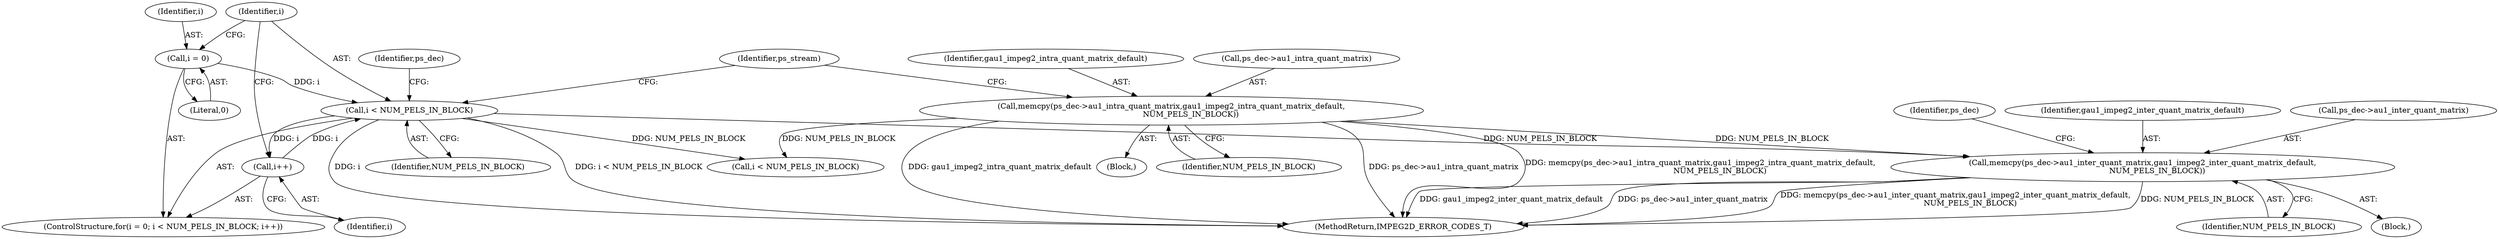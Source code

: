digraph "0_Android_bef16671c891e16f25a7b174bc528eea109357be@API" {
"1000425" [label="(Call,memcpy(ps_dec->au1_inter_quant_matrix,gau1_impeg2_inter_quant_matrix_default,\n            NUM_PELS_IN_BLOCK))"];
"1000387" [label="(Call,memcpy(ps_dec->au1_intra_quant_matrix,gau1_impeg2_intra_quant_matrix_default,\n                NUM_PELS_IN_BLOCK))"];
"1000366" [label="(Call,i < NUM_PELS_IN_BLOCK)"];
"1000369" [label="(Call,i++)"];
"1000363" [label="(Call,i = 0)"];
"1000432" [label="(Identifier,ps_dec)"];
"1000404" [label="(Call,i < NUM_PELS_IN_BLOCK)"];
"1000365" [label="(Literal,0)"];
"1000362" [label="(ControlStructure,for(i = 0; i < NUM_PELS_IN_BLOCK; i++))"];
"1000430" [label="(Identifier,NUM_PELS_IN_BLOCK)"];
"1000375" [label="(Identifier,ps_dec)"];
"1000387" [label="(Call,memcpy(ps_dec->au1_intra_quant_matrix,gau1_impeg2_intra_quant_matrix_default,\n                NUM_PELS_IN_BLOCK))"];
"1000370" [label="(Identifier,i)"];
"1000364" [label="(Identifier,i)"];
"1000396" [label="(Identifier,ps_stream)"];
"1000392" [label="(Identifier,NUM_PELS_IN_BLOCK)"];
"1000388" [label="(Call,ps_dec->au1_intra_quant_matrix)"];
"1000367" [label="(Identifier,i)"];
"1000424" [label="(Block,)"];
"1000391" [label="(Identifier,gau1_impeg2_intra_quant_matrix_default)"];
"1000429" [label="(Identifier,gau1_impeg2_inter_quant_matrix_default)"];
"1000363" [label="(Call,i = 0)"];
"1000426" [label="(Call,ps_dec->au1_inter_quant_matrix)"];
"1000437" [label="(MethodReturn,IMPEG2D_ERROR_CODES_T)"];
"1000368" [label="(Identifier,NUM_PELS_IN_BLOCK)"];
"1000386" [label="(Block,)"];
"1000366" [label="(Call,i < NUM_PELS_IN_BLOCK)"];
"1000369" [label="(Call,i++)"];
"1000425" [label="(Call,memcpy(ps_dec->au1_inter_quant_matrix,gau1_impeg2_inter_quant_matrix_default,\n            NUM_PELS_IN_BLOCK))"];
"1000425" -> "1000424"  [label="AST: "];
"1000425" -> "1000430"  [label="CFG: "];
"1000426" -> "1000425"  [label="AST: "];
"1000429" -> "1000425"  [label="AST: "];
"1000430" -> "1000425"  [label="AST: "];
"1000432" -> "1000425"  [label="CFG: "];
"1000425" -> "1000437"  [label="DDG: ps_dec->au1_inter_quant_matrix"];
"1000425" -> "1000437"  [label="DDG: memcpy(ps_dec->au1_inter_quant_matrix,gau1_impeg2_inter_quant_matrix_default,\n            NUM_PELS_IN_BLOCK)"];
"1000425" -> "1000437"  [label="DDG: NUM_PELS_IN_BLOCK"];
"1000425" -> "1000437"  [label="DDG: gau1_impeg2_inter_quant_matrix_default"];
"1000387" -> "1000425"  [label="DDG: NUM_PELS_IN_BLOCK"];
"1000366" -> "1000425"  [label="DDG: NUM_PELS_IN_BLOCK"];
"1000387" -> "1000386"  [label="AST: "];
"1000387" -> "1000392"  [label="CFG: "];
"1000388" -> "1000387"  [label="AST: "];
"1000391" -> "1000387"  [label="AST: "];
"1000392" -> "1000387"  [label="AST: "];
"1000396" -> "1000387"  [label="CFG: "];
"1000387" -> "1000437"  [label="DDG: ps_dec->au1_intra_quant_matrix"];
"1000387" -> "1000437"  [label="DDG: memcpy(ps_dec->au1_intra_quant_matrix,gau1_impeg2_intra_quant_matrix_default,\n                NUM_PELS_IN_BLOCK)"];
"1000387" -> "1000437"  [label="DDG: gau1_impeg2_intra_quant_matrix_default"];
"1000387" -> "1000404"  [label="DDG: NUM_PELS_IN_BLOCK"];
"1000366" -> "1000362"  [label="AST: "];
"1000366" -> "1000368"  [label="CFG: "];
"1000367" -> "1000366"  [label="AST: "];
"1000368" -> "1000366"  [label="AST: "];
"1000375" -> "1000366"  [label="CFG: "];
"1000396" -> "1000366"  [label="CFG: "];
"1000366" -> "1000437"  [label="DDG: i"];
"1000366" -> "1000437"  [label="DDG: i < NUM_PELS_IN_BLOCK"];
"1000369" -> "1000366"  [label="DDG: i"];
"1000363" -> "1000366"  [label="DDG: i"];
"1000366" -> "1000369"  [label="DDG: i"];
"1000366" -> "1000404"  [label="DDG: NUM_PELS_IN_BLOCK"];
"1000369" -> "1000362"  [label="AST: "];
"1000369" -> "1000370"  [label="CFG: "];
"1000370" -> "1000369"  [label="AST: "];
"1000367" -> "1000369"  [label="CFG: "];
"1000363" -> "1000362"  [label="AST: "];
"1000363" -> "1000365"  [label="CFG: "];
"1000364" -> "1000363"  [label="AST: "];
"1000365" -> "1000363"  [label="AST: "];
"1000367" -> "1000363"  [label="CFG: "];
}
